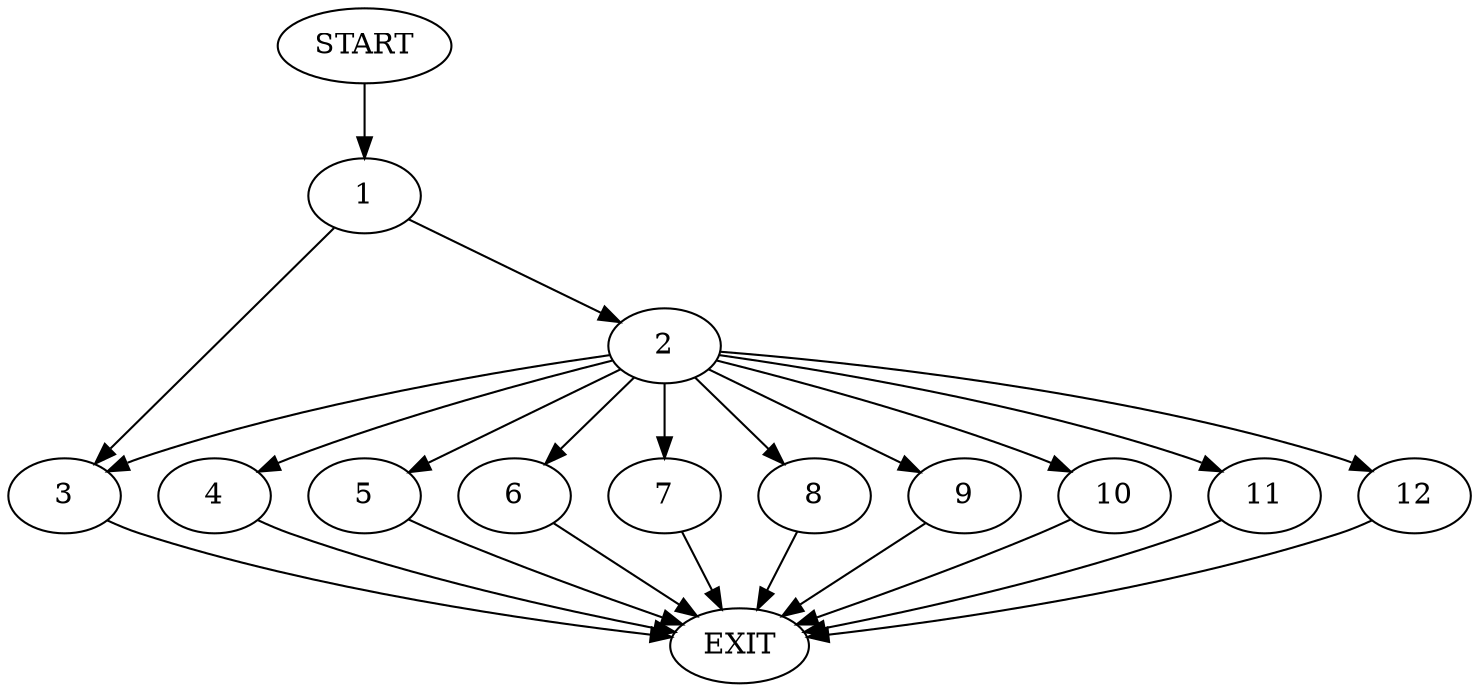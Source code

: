 digraph {
0 [label="START"]
13 [label="EXIT"]
0 -> 1
1 -> 2
1 -> 3
3 -> 13
2 -> 4
2 -> 5
2 -> 6
2 -> 7
2 -> 8
2 -> 3
2 -> 9
2 -> 10
2 -> 11
2 -> 12
5 -> 13
6 -> 13
12 -> 13
11 -> 13
7 -> 13
8 -> 13
9 -> 13
10 -> 13
4 -> 13
}
